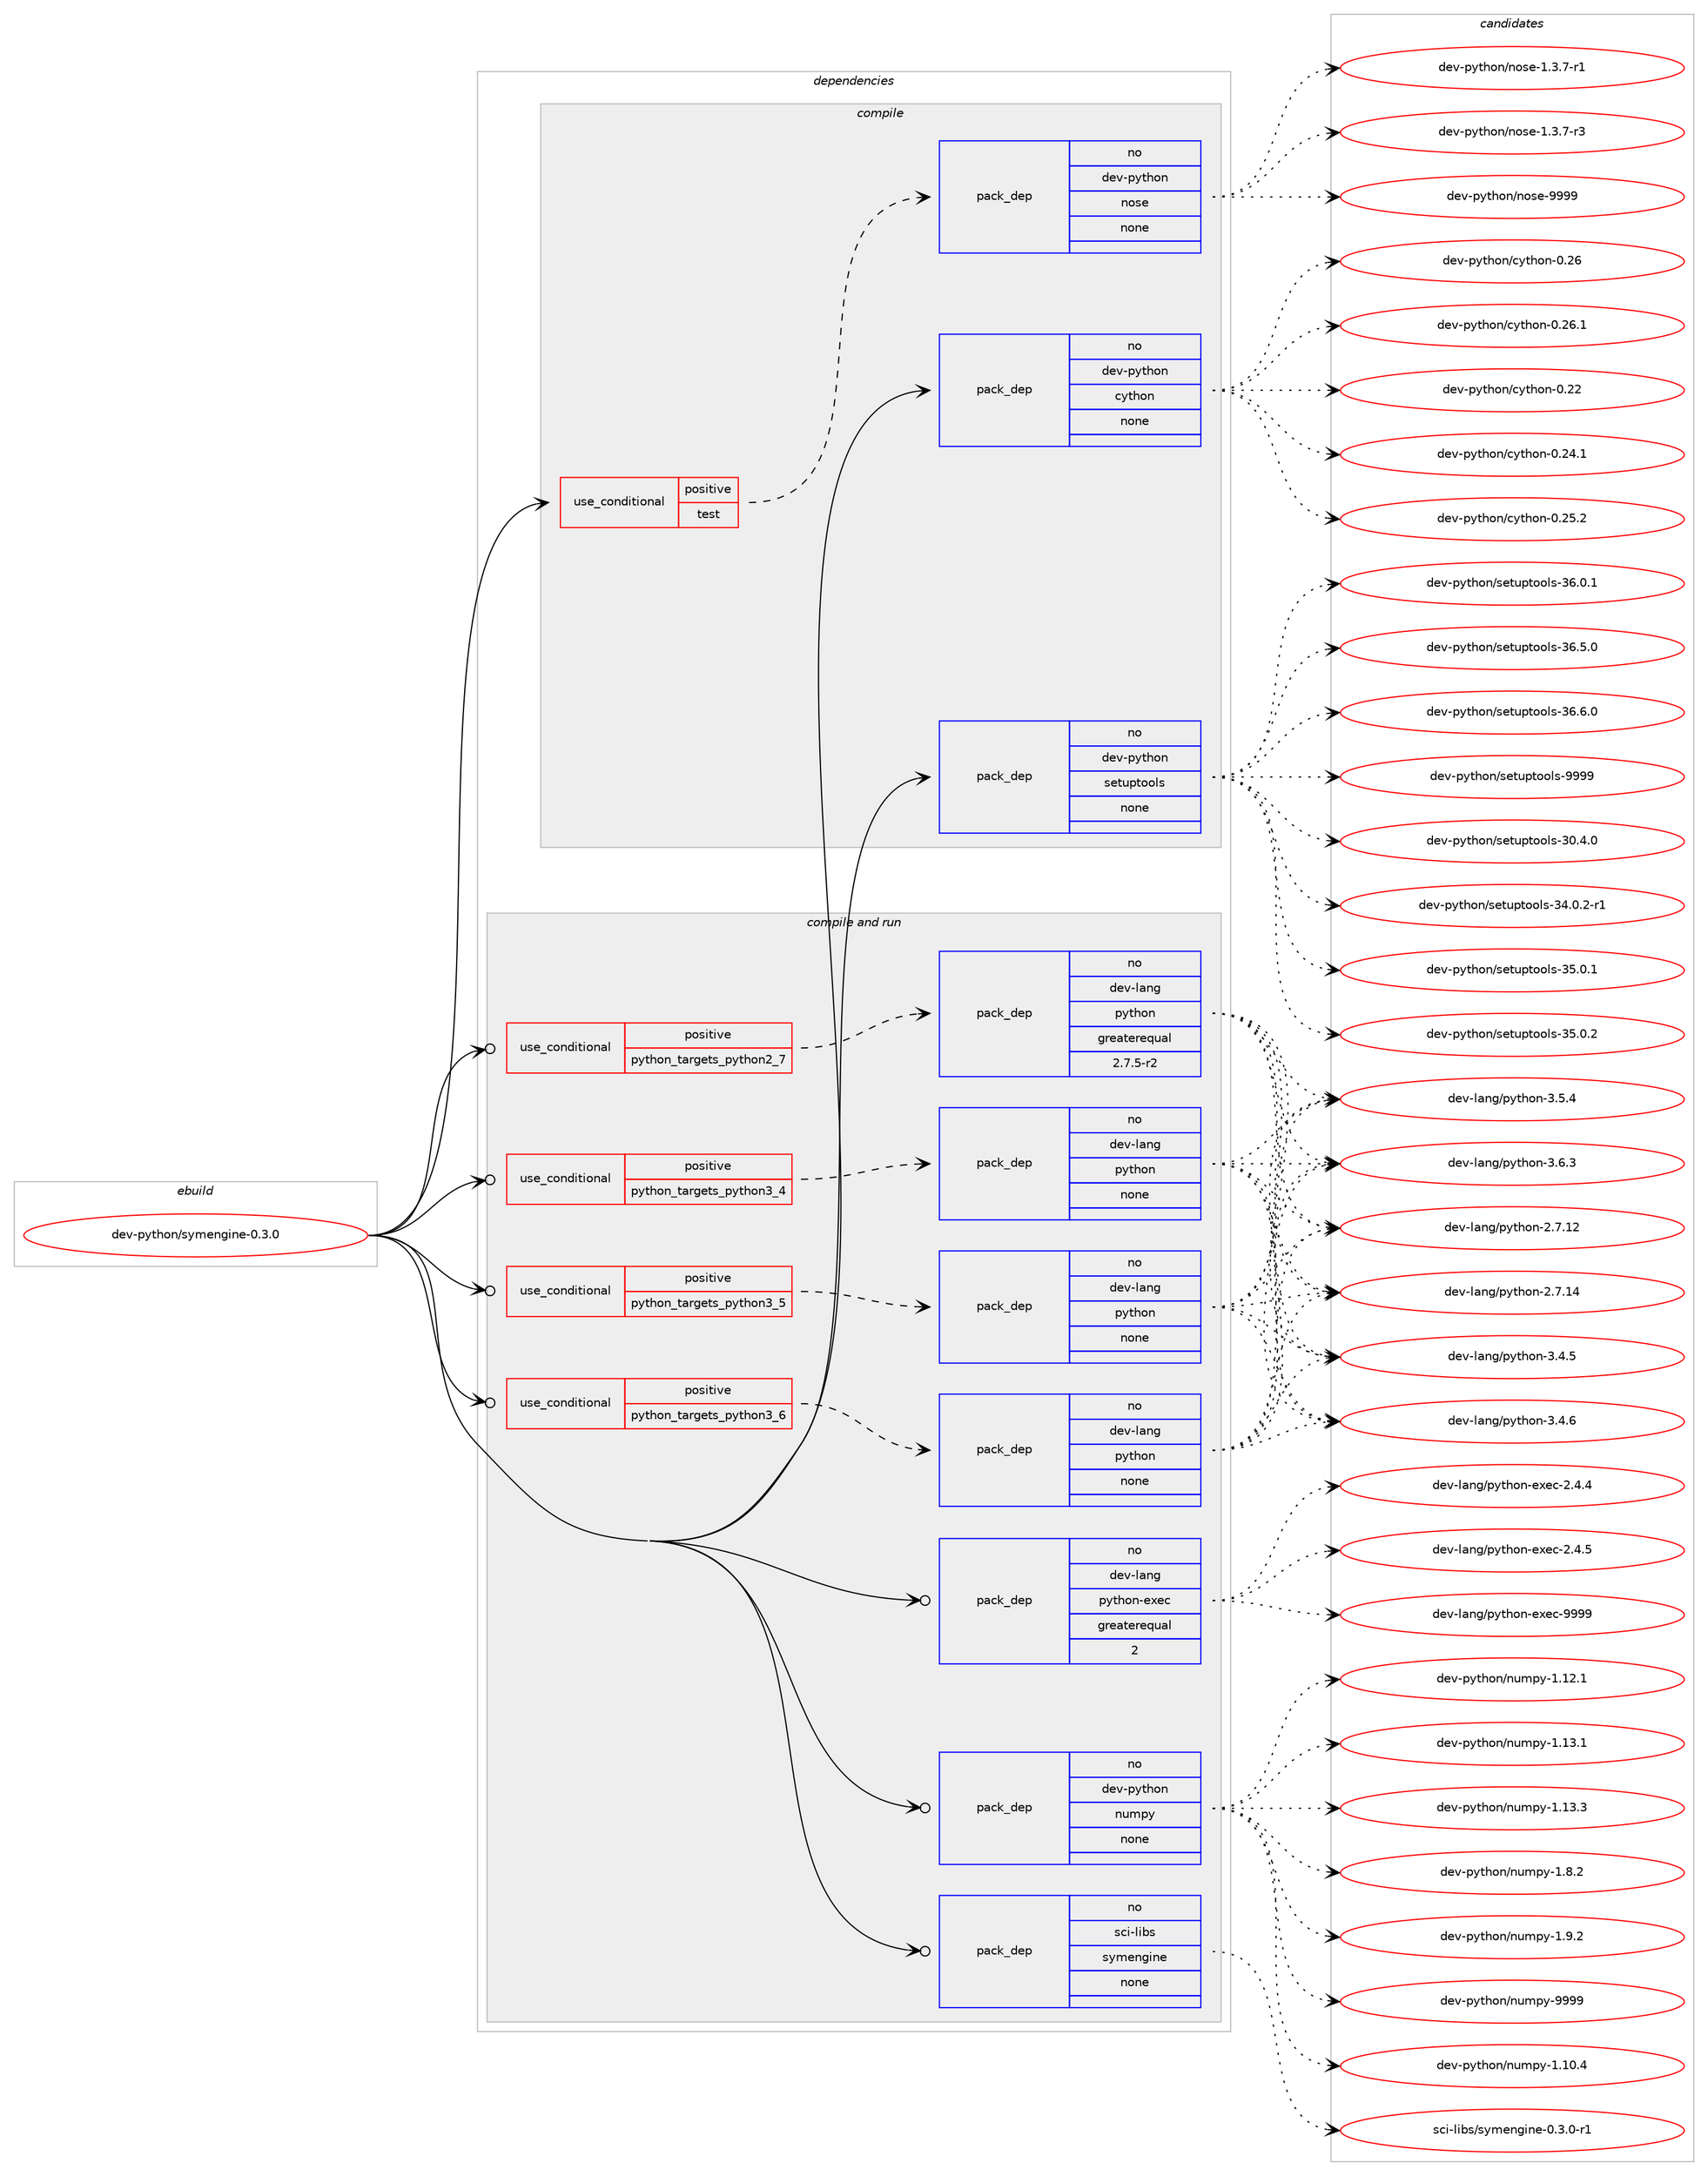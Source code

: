 digraph prolog {

# *************
# Graph options
# *************

newrank=true;
concentrate=true;
compound=true;
graph [rankdir=LR,fontname=Helvetica,fontsize=10,ranksep=1.5];#, ranksep=2.5, nodesep=0.2];
edge  [arrowhead=vee];
node  [fontname=Helvetica,fontsize=10];

# **********
# The ebuild
# **********

subgraph cluster_leftcol {
color=gray;
rank=same;
label=<<i>ebuild</i>>;
id [label="dev-python/symengine-0.3.0", color=red, width=4, href="../dev-python/symengine-0.3.0.svg"];
}

# ****************
# The dependencies
# ****************

subgraph cluster_midcol {
color=gray;
label=<<i>dependencies</i>>;
subgraph cluster_compile {
fillcolor="#eeeeee";
style=filled;
label=<<i>compile</i>>;
subgraph cond42421 {
dependency189620 [label=<<TABLE BORDER="0" CELLBORDER="1" CELLSPACING="0" CELLPADDING="4"><TR><TD ROWSPAN="3" CELLPADDING="10">use_conditional</TD></TR><TR><TD>positive</TD></TR><TR><TD>test</TD></TR></TABLE>>, shape=none, color=red];
subgraph pack143243 {
dependency189621 [label=<<TABLE BORDER="0" CELLBORDER="1" CELLSPACING="0" CELLPADDING="4" WIDTH="220"><TR><TD ROWSPAN="6" CELLPADDING="30">pack_dep</TD></TR><TR><TD WIDTH="110">no</TD></TR><TR><TD>dev-python</TD></TR><TR><TD>nose</TD></TR><TR><TD>none</TD></TR><TR><TD></TD></TR></TABLE>>, shape=none, color=blue];
}
dependency189620:e -> dependency189621:w [weight=20,style="dashed",arrowhead="vee"];
}
id:e -> dependency189620:w [weight=20,style="solid",arrowhead="vee"];
subgraph pack143244 {
dependency189622 [label=<<TABLE BORDER="0" CELLBORDER="1" CELLSPACING="0" CELLPADDING="4" WIDTH="220"><TR><TD ROWSPAN="6" CELLPADDING="30">pack_dep</TD></TR><TR><TD WIDTH="110">no</TD></TR><TR><TD>dev-python</TD></TR><TR><TD>cython</TD></TR><TR><TD>none</TD></TR><TR><TD></TD></TR></TABLE>>, shape=none, color=blue];
}
id:e -> dependency189622:w [weight=20,style="solid",arrowhead="vee"];
subgraph pack143245 {
dependency189623 [label=<<TABLE BORDER="0" CELLBORDER="1" CELLSPACING="0" CELLPADDING="4" WIDTH="220"><TR><TD ROWSPAN="6" CELLPADDING="30">pack_dep</TD></TR><TR><TD WIDTH="110">no</TD></TR><TR><TD>dev-python</TD></TR><TR><TD>setuptools</TD></TR><TR><TD>none</TD></TR><TR><TD></TD></TR></TABLE>>, shape=none, color=blue];
}
id:e -> dependency189623:w [weight=20,style="solid",arrowhead="vee"];
}
subgraph cluster_compileandrun {
fillcolor="#eeeeee";
style=filled;
label=<<i>compile and run</i>>;
subgraph cond42422 {
dependency189624 [label=<<TABLE BORDER="0" CELLBORDER="1" CELLSPACING="0" CELLPADDING="4"><TR><TD ROWSPAN="3" CELLPADDING="10">use_conditional</TD></TR><TR><TD>positive</TD></TR><TR><TD>python_targets_python2_7</TD></TR></TABLE>>, shape=none, color=red];
subgraph pack143246 {
dependency189625 [label=<<TABLE BORDER="0" CELLBORDER="1" CELLSPACING="0" CELLPADDING="4" WIDTH="220"><TR><TD ROWSPAN="6" CELLPADDING="30">pack_dep</TD></TR><TR><TD WIDTH="110">no</TD></TR><TR><TD>dev-lang</TD></TR><TR><TD>python</TD></TR><TR><TD>greaterequal</TD></TR><TR><TD>2.7.5-r2</TD></TR></TABLE>>, shape=none, color=blue];
}
dependency189624:e -> dependency189625:w [weight=20,style="dashed",arrowhead="vee"];
}
id:e -> dependency189624:w [weight=20,style="solid",arrowhead="odotvee"];
subgraph cond42423 {
dependency189626 [label=<<TABLE BORDER="0" CELLBORDER="1" CELLSPACING="0" CELLPADDING="4"><TR><TD ROWSPAN="3" CELLPADDING="10">use_conditional</TD></TR><TR><TD>positive</TD></TR><TR><TD>python_targets_python3_4</TD></TR></TABLE>>, shape=none, color=red];
subgraph pack143247 {
dependency189627 [label=<<TABLE BORDER="0" CELLBORDER="1" CELLSPACING="0" CELLPADDING="4" WIDTH="220"><TR><TD ROWSPAN="6" CELLPADDING="30">pack_dep</TD></TR><TR><TD WIDTH="110">no</TD></TR><TR><TD>dev-lang</TD></TR><TR><TD>python</TD></TR><TR><TD>none</TD></TR><TR><TD></TD></TR></TABLE>>, shape=none, color=blue];
}
dependency189626:e -> dependency189627:w [weight=20,style="dashed",arrowhead="vee"];
}
id:e -> dependency189626:w [weight=20,style="solid",arrowhead="odotvee"];
subgraph cond42424 {
dependency189628 [label=<<TABLE BORDER="0" CELLBORDER="1" CELLSPACING="0" CELLPADDING="4"><TR><TD ROWSPAN="3" CELLPADDING="10">use_conditional</TD></TR><TR><TD>positive</TD></TR><TR><TD>python_targets_python3_5</TD></TR></TABLE>>, shape=none, color=red];
subgraph pack143248 {
dependency189629 [label=<<TABLE BORDER="0" CELLBORDER="1" CELLSPACING="0" CELLPADDING="4" WIDTH="220"><TR><TD ROWSPAN="6" CELLPADDING="30">pack_dep</TD></TR><TR><TD WIDTH="110">no</TD></TR><TR><TD>dev-lang</TD></TR><TR><TD>python</TD></TR><TR><TD>none</TD></TR><TR><TD></TD></TR></TABLE>>, shape=none, color=blue];
}
dependency189628:e -> dependency189629:w [weight=20,style="dashed",arrowhead="vee"];
}
id:e -> dependency189628:w [weight=20,style="solid",arrowhead="odotvee"];
subgraph cond42425 {
dependency189630 [label=<<TABLE BORDER="0" CELLBORDER="1" CELLSPACING="0" CELLPADDING="4"><TR><TD ROWSPAN="3" CELLPADDING="10">use_conditional</TD></TR><TR><TD>positive</TD></TR><TR><TD>python_targets_python3_6</TD></TR></TABLE>>, shape=none, color=red];
subgraph pack143249 {
dependency189631 [label=<<TABLE BORDER="0" CELLBORDER="1" CELLSPACING="0" CELLPADDING="4" WIDTH="220"><TR><TD ROWSPAN="6" CELLPADDING="30">pack_dep</TD></TR><TR><TD WIDTH="110">no</TD></TR><TR><TD>dev-lang</TD></TR><TR><TD>python</TD></TR><TR><TD>none</TD></TR><TR><TD></TD></TR></TABLE>>, shape=none, color=blue];
}
dependency189630:e -> dependency189631:w [weight=20,style="dashed",arrowhead="vee"];
}
id:e -> dependency189630:w [weight=20,style="solid",arrowhead="odotvee"];
subgraph pack143250 {
dependency189632 [label=<<TABLE BORDER="0" CELLBORDER="1" CELLSPACING="0" CELLPADDING="4" WIDTH="220"><TR><TD ROWSPAN="6" CELLPADDING="30">pack_dep</TD></TR><TR><TD WIDTH="110">no</TD></TR><TR><TD>dev-lang</TD></TR><TR><TD>python-exec</TD></TR><TR><TD>greaterequal</TD></TR><TR><TD>2</TD></TR></TABLE>>, shape=none, color=blue];
}
id:e -> dependency189632:w [weight=20,style="solid",arrowhead="odotvee"];
subgraph pack143251 {
dependency189633 [label=<<TABLE BORDER="0" CELLBORDER="1" CELLSPACING="0" CELLPADDING="4" WIDTH="220"><TR><TD ROWSPAN="6" CELLPADDING="30">pack_dep</TD></TR><TR><TD WIDTH="110">no</TD></TR><TR><TD>dev-python</TD></TR><TR><TD>numpy</TD></TR><TR><TD>none</TD></TR><TR><TD></TD></TR></TABLE>>, shape=none, color=blue];
}
id:e -> dependency189633:w [weight=20,style="solid",arrowhead="odotvee"];
subgraph pack143252 {
dependency189634 [label=<<TABLE BORDER="0" CELLBORDER="1" CELLSPACING="0" CELLPADDING="4" WIDTH="220"><TR><TD ROWSPAN="6" CELLPADDING="30">pack_dep</TD></TR><TR><TD WIDTH="110">no</TD></TR><TR><TD>sci-libs</TD></TR><TR><TD>symengine</TD></TR><TR><TD>none</TD></TR><TR><TD></TD></TR></TABLE>>, shape=none, color=blue];
}
id:e -> dependency189634:w [weight=20,style="solid",arrowhead="odotvee"];
}
subgraph cluster_run {
fillcolor="#eeeeee";
style=filled;
label=<<i>run</i>>;
}
}

# **************
# The candidates
# **************

subgraph cluster_choices {
rank=same;
color=gray;
label=<<i>candidates</i>>;

subgraph choice143243 {
color=black;
nodesep=1;
choice10010111845112121116104111110471101111151014549465146554511449 [label="dev-python/nose-1.3.7-r1", color=red, width=4,href="../dev-python/nose-1.3.7-r1.svg"];
choice10010111845112121116104111110471101111151014549465146554511451 [label="dev-python/nose-1.3.7-r3", color=red, width=4,href="../dev-python/nose-1.3.7-r3.svg"];
choice10010111845112121116104111110471101111151014557575757 [label="dev-python/nose-9999", color=red, width=4,href="../dev-python/nose-9999.svg"];
dependency189621:e -> choice10010111845112121116104111110471101111151014549465146554511449:w [style=dotted,weight="100"];
dependency189621:e -> choice10010111845112121116104111110471101111151014549465146554511451:w [style=dotted,weight="100"];
dependency189621:e -> choice10010111845112121116104111110471101111151014557575757:w [style=dotted,weight="100"];
}
subgraph choice143244 {
color=black;
nodesep=1;
choice1001011184511212111610411111047991211161041111104548465050 [label="dev-python/cython-0.22", color=red, width=4,href="../dev-python/cython-0.22.svg"];
choice10010111845112121116104111110479912111610411111045484650524649 [label="dev-python/cython-0.24.1", color=red, width=4,href="../dev-python/cython-0.24.1.svg"];
choice10010111845112121116104111110479912111610411111045484650534650 [label="dev-python/cython-0.25.2", color=red, width=4,href="../dev-python/cython-0.25.2.svg"];
choice1001011184511212111610411111047991211161041111104548465054 [label="dev-python/cython-0.26", color=red, width=4,href="../dev-python/cython-0.26.svg"];
choice10010111845112121116104111110479912111610411111045484650544649 [label="dev-python/cython-0.26.1", color=red, width=4,href="../dev-python/cython-0.26.1.svg"];
dependency189622:e -> choice1001011184511212111610411111047991211161041111104548465050:w [style=dotted,weight="100"];
dependency189622:e -> choice10010111845112121116104111110479912111610411111045484650524649:w [style=dotted,weight="100"];
dependency189622:e -> choice10010111845112121116104111110479912111610411111045484650534650:w [style=dotted,weight="100"];
dependency189622:e -> choice1001011184511212111610411111047991211161041111104548465054:w [style=dotted,weight="100"];
dependency189622:e -> choice10010111845112121116104111110479912111610411111045484650544649:w [style=dotted,weight="100"];
}
subgraph choice143245 {
color=black;
nodesep=1;
choice100101118451121211161041111104711510111611711211611111110811545514846524648 [label="dev-python/setuptools-30.4.0", color=red, width=4,href="../dev-python/setuptools-30.4.0.svg"];
choice1001011184511212111610411111047115101116117112116111111108115455152464846504511449 [label="dev-python/setuptools-34.0.2-r1", color=red, width=4,href="../dev-python/setuptools-34.0.2-r1.svg"];
choice100101118451121211161041111104711510111611711211611111110811545515346484649 [label="dev-python/setuptools-35.0.1", color=red, width=4,href="../dev-python/setuptools-35.0.1.svg"];
choice100101118451121211161041111104711510111611711211611111110811545515346484650 [label="dev-python/setuptools-35.0.2", color=red, width=4,href="../dev-python/setuptools-35.0.2.svg"];
choice100101118451121211161041111104711510111611711211611111110811545515446484649 [label="dev-python/setuptools-36.0.1", color=red, width=4,href="../dev-python/setuptools-36.0.1.svg"];
choice100101118451121211161041111104711510111611711211611111110811545515446534648 [label="dev-python/setuptools-36.5.0", color=red, width=4,href="../dev-python/setuptools-36.5.0.svg"];
choice100101118451121211161041111104711510111611711211611111110811545515446544648 [label="dev-python/setuptools-36.6.0", color=red, width=4,href="../dev-python/setuptools-36.6.0.svg"];
choice10010111845112121116104111110471151011161171121161111111081154557575757 [label="dev-python/setuptools-9999", color=red, width=4,href="../dev-python/setuptools-9999.svg"];
dependency189623:e -> choice100101118451121211161041111104711510111611711211611111110811545514846524648:w [style=dotted,weight="100"];
dependency189623:e -> choice1001011184511212111610411111047115101116117112116111111108115455152464846504511449:w [style=dotted,weight="100"];
dependency189623:e -> choice100101118451121211161041111104711510111611711211611111110811545515346484649:w [style=dotted,weight="100"];
dependency189623:e -> choice100101118451121211161041111104711510111611711211611111110811545515346484650:w [style=dotted,weight="100"];
dependency189623:e -> choice100101118451121211161041111104711510111611711211611111110811545515446484649:w [style=dotted,weight="100"];
dependency189623:e -> choice100101118451121211161041111104711510111611711211611111110811545515446534648:w [style=dotted,weight="100"];
dependency189623:e -> choice100101118451121211161041111104711510111611711211611111110811545515446544648:w [style=dotted,weight="100"];
dependency189623:e -> choice10010111845112121116104111110471151011161171121161111111081154557575757:w [style=dotted,weight="100"];
}
subgraph choice143246 {
color=black;
nodesep=1;
choice10010111845108971101034711212111610411111045504655464950 [label="dev-lang/python-2.7.12", color=red, width=4,href="../dev-lang/python-2.7.12.svg"];
choice10010111845108971101034711212111610411111045504655464952 [label="dev-lang/python-2.7.14", color=red, width=4,href="../dev-lang/python-2.7.14.svg"];
choice100101118451089711010347112121116104111110455146524653 [label="dev-lang/python-3.4.5", color=red, width=4,href="../dev-lang/python-3.4.5.svg"];
choice100101118451089711010347112121116104111110455146524654 [label="dev-lang/python-3.4.6", color=red, width=4,href="../dev-lang/python-3.4.6.svg"];
choice100101118451089711010347112121116104111110455146534652 [label="dev-lang/python-3.5.4", color=red, width=4,href="../dev-lang/python-3.5.4.svg"];
choice100101118451089711010347112121116104111110455146544651 [label="dev-lang/python-3.6.3", color=red, width=4,href="../dev-lang/python-3.6.3.svg"];
dependency189625:e -> choice10010111845108971101034711212111610411111045504655464950:w [style=dotted,weight="100"];
dependency189625:e -> choice10010111845108971101034711212111610411111045504655464952:w [style=dotted,weight="100"];
dependency189625:e -> choice100101118451089711010347112121116104111110455146524653:w [style=dotted,weight="100"];
dependency189625:e -> choice100101118451089711010347112121116104111110455146524654:w [style=dotted,weight="100"];
dependency189625:e -> choice100101118451089711010347112121116104111110455146534652:w [style=dotted,weight="100"];
dependency189625:e -> choice100101118451089711010347112121116104111110455146544651:w [style=dotted,weight="100"];
}
subgraph choice143247 {
color=black;
nodesep=1;
choice10010111845108971101034711212111610411111045504655464950 [label="dev-lang/python-2.7.12", color=red, width=4,href="../dev-lang/python-2.7.12.svg"];
choice10010111845108971101034711212111610411111045504655464952 [label="dev-lang/python-2.7.14", color=red, width=4,href="../dev-lang/python-2.7.14.svg"];
choice100101118451089711010347112121116104111110455146524653 [label="dev-lang/python-3.4.5", color=red, width=4,href="../dev-lang/python-3.4.5.svg"];
choice100101118451089711010347112121116104111110455146524654 [label="dev-lang/python-3.4.6", color=red, width=4,href="../dev-lang/python-3.4.6.svg"];
choice100101118451089711010347112121116104111110455146534652 [label="dev-lang/python-3.5.4", color=red, width=4,href="../dev-lang/python-3.5.4.svg"];
choice100101118451089711010347112121116104111110455146544651 [label="dev-lang/python-3.6.3", color=red, width=4,href="../dev-lang/python-3.6.3.svg"];
dependency189627:e -> choice10010111845108971101034711212111610411111045504655464950:w [style=dotted,weight="100"];
dependency189627:e -> choice10010111845108971101034711212111610411111045504655464952:w [style=dotted,weight="100"];
dependency189627:e -> choice100101118451089711010347112121116104111110455146524653:w [style=dotted,weight="100"];
dependency189627:e -> choice100101118451089711010347112121116104111110455146524654:w [style=dotted,weight="100"];
dependency189627:e -> choice100101118451089711010347112121116104111110455146534652:w [style=dotted,weight="100"];
dependency189627:e -> choice100101118451089711010347112121116104111110455146544651:w [style=dotted,weight="100"];
}
subgraph choice143248 {
color=black;
nodesep=1;
choice10010111845108971101034711212111610411111045504655464950 [label="dev-lang/python-2.7.12", color=red, width=4,href="../dev-lang/python-2.7.12.svg"];
choice10010111845108971101034711212111610411111045504655464952 [label="dev-lang/python-2.7.14", color=red, width=4,href="../dev-lang/python-2.7.14.svg"];
choice100101118451089711010347112121116104111110455146524653 [label="dev-lang/python-3.4.5", color=red, width=4,href="../dev-lang/python-3.4.5.svg"];
choice100101118451089711010347112121116104111110455146524654 [label="dev-lang/python-3.4.6", color=red, width=4,href="../dev-lang/python-3.4.6.svg"];
choice100101118451089711010347112121116104111110455146534652 [label="dev-lang/python-3.5.4", color=red, width=4,href="../dev-lang/python-3.5.4.svg"];
choice100101118451089711010347112121116104111110455146544651 [label="dev-lang/python-3.6.3", color=red, width=4,href="../dev-lang/python-3.6.3.svg"];
dependency189629:e -> choice10010111845108971101034711212111610411111045504655464950:w [style=dotted,weight="100"];
dependency189629:e -> choice10010111845108971101034711212111610411111045504655464952:w [style=dotted,weight="100"];
dependency189629:e -> choice100101118451089711010347112121116104111110455146524653:w [style=dotted,weight="100"];
dependency189629:e -> choice100101118451089711010347112121116104111110455146524654:w [style=dotted,weight="100"];
dependency189629:e -> choice100101118451089711010347112121116104111110455146534652:w [style=dotted,weight="100"];
dependency189629:e -> choice100101118451089711010347112121116104111110455146544651:w [style=dotted,weight="100"];
}
subgraph choice143249 {
color=black;
nodesep=1;
choice10010111845108971101034711212111610411111045504655464950 [label="dev-lang/python-2.7.12", color=red, width=4,href="../dev-lang/python-2.7.12.svg"];
choice10010111845108971101034711212111610411111045504655464952 [label="dev-lang/python-2.7.14", color=red, width=4,href="../dev-lang/python-2.7.14.svg"];
choice100101118451089711010347112121116104111110455146524653 [label="dev-lang/python-3.4.5", color=red, width=4,href="../dev-lang/python-3.4.5.svg"];
choice100101118451089711010347112121116104111110455146524654 [label="dev-lang/python-3.4.6", color=red, width=4,href="../dev-lang/python-3.4.6.svg"];
choice100101118451089711010347112121116104111110455146534652 [label="dev-lang/python-3.5.4", color=red, width=4,href="../dev-lang/python-3.5.4.svg"];
choice100101118451089711010347112121116104111110455146544651 [label="dev-lang/python-3.6.3", color=red, width=4,href="../dev-lang/python-3.6.3.svg"];
dependency189631:e -> choice10010111845108971101034711212111610411111045504655464950:w [style=dotted,weight="100"];
dependency189631:e -> choice10010111845108971101034711212111610411111045504655464952:w [style=dotted,weight="100"];
dependency189631:e -> choice100101118451089711010347112121116104111110455146524653:w [style=dotted,weight="100"];
dependency189631:e -> choice100101118451089711010347112121116104111110455146524654:w [style=dotted,weight="100"];
dependency189631:e -> choice100101118451089711010347112121116104111110455146534652:w [style=dotted,weight="100"];
dependency189631:e -> choice100101118451089711010347112121116104111110455146544651:w [style=dotted,weight="100"];
}
subgraph choice143250 {
color=black;
nodesep=1;
choice1001011184510897110103471121211161041111104510112010199455046524652 [label="dev-lang/python-exec-2.4.4", color=red, width=4,href="../dev-lang/python-exec-2.4.4.svg"];
choice1001011184510897110103471121211161041111104510112010199455046524653 [label="dev-lang/python-exec-2.4.5", color=red, width=4,href="../dev-lang/python-exec-2.4.5.svg"];
choice10010111845108971101034711212111610411111045101120101994557575757 [label="dev-lang/python-exec-9999", color=red, width=4,href="../dev-lang/python-exec-9999.svg"];
dependency189632:e -> choice1001011184510897110103471121211161041111104510112010199455046524652:w [style=dotted,weight="100"];
dependency189632:e -> choice1001011184510897110103471121211161041111104510112010199455046524653:w [style=dotted,weight="100"];
dependency189632:e -> choice10010111845108971101034711212111610411111045101120101994557575757:w [style=dotted,weight="100"];
}
subgraph choice143251 {
color=black;
nodesep=1;
choice100101118451121211161041111104711011710911212145494649484652 [label="dev-python/numpy-1.10.4", color=red, width=4,href="../dev-python/numpy-1.10.4.svg"];
choice100101118451121211161041111104711011710911212145494649504649 [label="dev-python/numpy-1.12.1", color=red, width=4,href="../dev-python/numpy-1.12.1.svg"];
choice100101118451121211161041111104711011710911212145494649514649 [label="dev-python/numpy-1.13.1", color=red, width=4,href="../dev-python/numpy-1.13.1.svg"];
choice100101118451121211161041111104711011710911212145494649514651 [label="dev-python/numpy-1.13.3", color=red, width=4,href="../dev-python/numpy-1.13.3.svg"];
choice1001011184511212111610411111047110117109112121454946564650 [label="dev-python/numpy-1.8.2", color=red, width=4,href="../dev-python/numpy-1.8.2.svg"];
choice1001011184511212111610411111047110117109112121454946574650 [label="dev-python/numpy-1.9.2", color=red, width=4,href="../dev-python/numpy-1.9.2.svg"];
choice10010111845112121116104111110471101171091121214557575757 [label="dev-python/numpy-9999", color=red, width=4,href="../dev-python/numpy-9999.svg"];
dependency189633:e -> choice100101118451121211161041111104711011710911212145494649484652:w [style=dotted,weight="100"];
dependency189633:e -> choice100101118451121211161041111104711011710911212145494649504649:w [style=dotted,weight="100"];
dependency189633:e -> choice100101118451121211161041111104711011710911212145494649514649:w [style=dotted,weight="100"];
dependency189633:e -> choice100101118451121211161041111104711011710911212145494649514651:w [style=dotted,weight="100"];
dependency189633:e -> choice1001011184511212111610411111047110117109112121454946564650:w [style=dotted,weight="100"];
dependency189633:e -> choice1001011184511212111610411111047110117109112121454946574650:w [style=dotted,weight="100"];
dependency189633:e -> choice10010111845112121116104111110471101171091121214557575757:w [style=dotted,weight="100"];
}
subgraph choice143252 {
color=black;
nodesep=1;
choice115991054510810598115471151211091011101031051101014548465146484511449 [label="sci-libs/symengine-0.3.0-r1", color=red, width=4,href="../sci-libs/symengine-0.3.0-r1.svg"];
dependency189634:e -> choice115991054510810598115471151211091011101031051101014548465146484511449:w [style=dotted,weight="100"];
}
}

}

